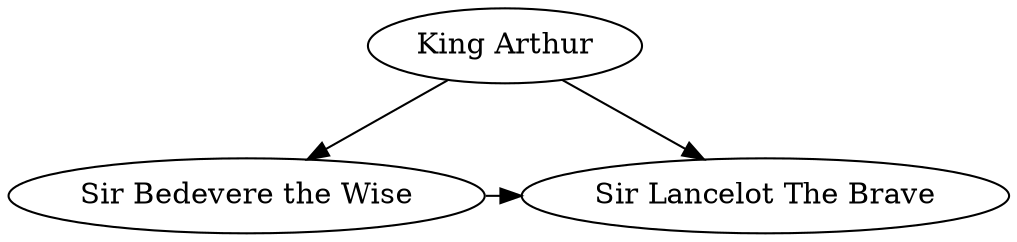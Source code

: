 // The Round Table
digraph {
	A [label="King Arthur"]
	B [label="Sir Bedevere the Wise"]
	L [label="Sir Lancelot The Brave"]
	A -> B
	A -> L
	B -> L [constraint=false]
}
